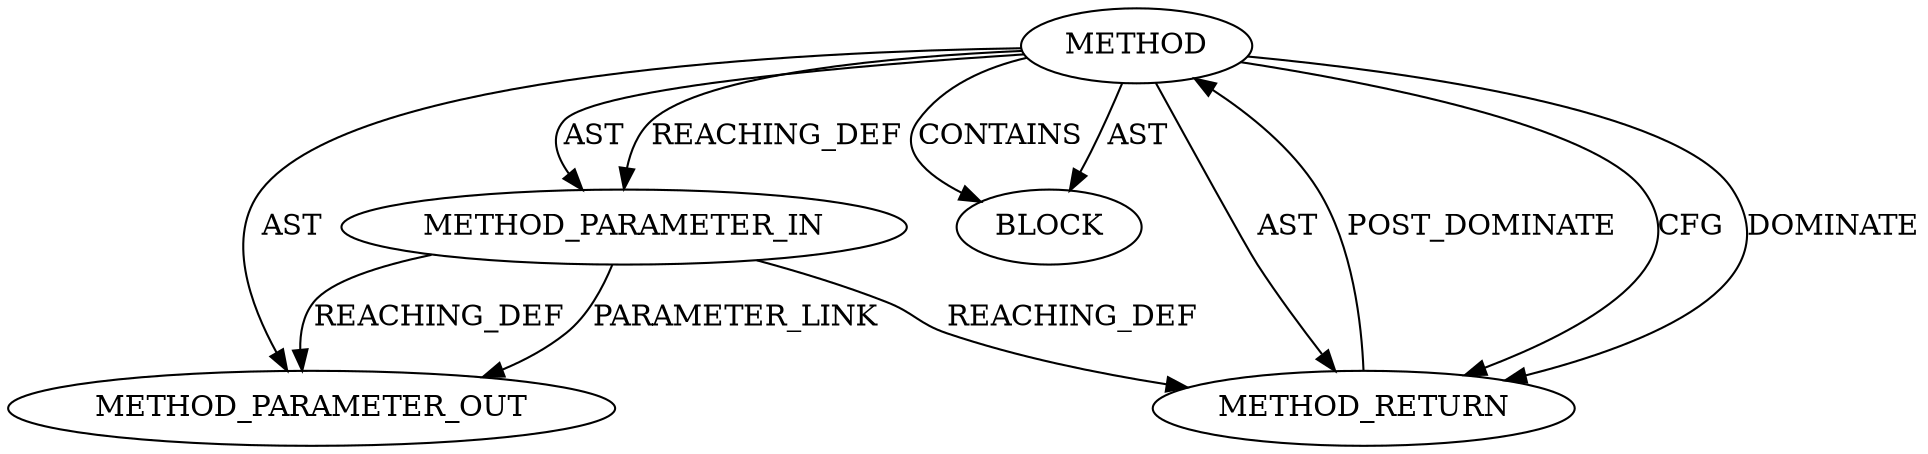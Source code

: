 digraph {
  12642 [label=METHOD AST_PARENT_TYPE="NAMESPACE_BLOCK" AST_PARENT_FULL_NAME="<global>" ORDER=0 CODE="<empty>" FULL_NAME="ktime_get_real_ts64" IS_EXTERNAL=true FILENAME="<empty>" SIGNATURE="" NAME="ktime_get_real_ts64"]
  12643 [label=METHOD_PARAMETER_IN ORDER=1 CODE="p1" IS_VARIADIC=false TYPE_FULL_NAME="ANY" EVALUATION_STRATEGY="BY_VALUE" INDEX=1 NAME="p1"]
  13500 [label=METHOD_PARAMETER_OUT ORDER=1 CODE="p1" IS_VARIADIC=false TYPE_FULL_NAME="ANY" EVALUATION_STRATEGY="BY_VALUE" INDEX=1 NAME="p1"]
  12644 [label=BLOCK ORDER=1 ARGUMENT_INDEX=1 CODE="<empty>" TYPE_FULL_NAME="ANY"]
  12645 [label=METHOD_RETURN ORDER=2 CODE="RET" TYPE_FULL_NAME="ANY" EVALUATION_STRATEGY="BY_VALUE"]
  12642 -> 13500 [label=AST ]
  12642 -> 12645 [label=CFG ]
  12642 -> 12645 [label=DOMINATE ]
  12642 -> 12645 [label=AST ]
  12642 -> 12644 [label=AST ]
  12642 -> 12644 [label=CONTAINS ]
  12643 -> 13500 [label=REACHING_DEF VARIABLE="p1"]
  12642 -> 12643 [label=REACHING_DEF VARIABLE=""]
  12643 -> 12645 [label=REACHING_DEF VARIABLE="p1"]
  12642 -> 12643 [label=AST ]
  12645 -> 12642 [label=POST_DOMINATE ]
  12643 -> 13500 [label=PARAMETER_LINK ]
}
